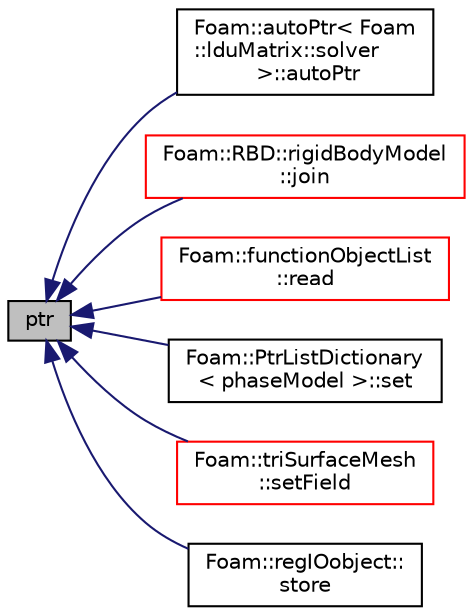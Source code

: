 digraph "ptr"
{
  bgcolor="transparent";
  edge [fontname="Helvetica",fontsize="10",labelfontname="Helvetica",labelfontsize="10"];
  node [fontname="Helvetica",fontsize="10",shape=record];
  rankdir="LR";
  Node1917 [label="ptr",height=0.2,width=0.4,color="black", fillcolor="grey75", style="filled", fontcolor="black"];
  Node1917 -> Node1918 [dir="back",color="midnightblue",fontsize="10",style="solid",fontname="Helvetica"];
  Node1918 [label="Foam::autoPtr\< Foam\l::lduMatrix::solver\l \>::autoPtr",height=0.2,width=0.4,color="black",URL="$a27073.html#ac484ac00fbdfc5df884b78a7a0c049c8",tooltip="Construct either by transferring pointer or cloning. "];
  Node1917 -> Node1919 [dir="back",color="midnightblue",fontsize="10",style="solid",fontname="Helvetica"];
  Node1919 [label="Foam::RBD::rigidBodyModel\l::join",height=0.2,width=0.4,color="red",URL="$a30453.html#aa52f48c0e10c5d777846332e1c43ddc8",tooltip="Join the given body to the parent with ID parentID via the given. "];
  Node1917 -> Node1923 [dir="back",color="midnightblue",fontsize="10",style="solid",fontname="Helvetica"];
  Node1923 [label="Foam::functionObjectList\l::read",height=0.2,width=0.4,color="red",URL="$a27221.html#af816873151ddb0126e98bb2f914d8ed5",tooltip="Read and set the function objects if their data have changed. "];
  Node1917 -> Node3810 [dir="back",color="midnightblue",fontsize="10",style="solid",fontname="Helvetica"];
  Node3810 [label="Foam::PtrListDictionary\l\< phaseModel \>::set",height=0.2,width=0.4,color="black",URL="$a26813.html#adfe1bac00be9ac8d0fc5cb8d7e3606c6",tooltip="Set element to autoPtr value provided and return old element. "];
  Node1917 -> Node2658 [dir="back",color="midnightblue",fontsize="10",style="solid",fontname="Helvetica"];
  Node2658 [label="Foam::triSurfaceMesh\l::setField",height=0.2,width=0.4,color="red",URL="$a26393.html#a80d088717fbf31bc3851678ab4071cca",tooltip="WIP. Store element-wise field. "];
  Node1917 -> Node3811 [dir="back",color="midnightblue",fontsize="10",style="solid",fontname="Helvetica"];
  Node3811 [label="Foam::regIOobject::\lstore",height=0.2,width=0.4,color="black",URL="$a27441.html#aa506d6d575d8888827228305cb2dbf89",tooltip="Transfer ownership of the given object pointer to its registry. "];
}
